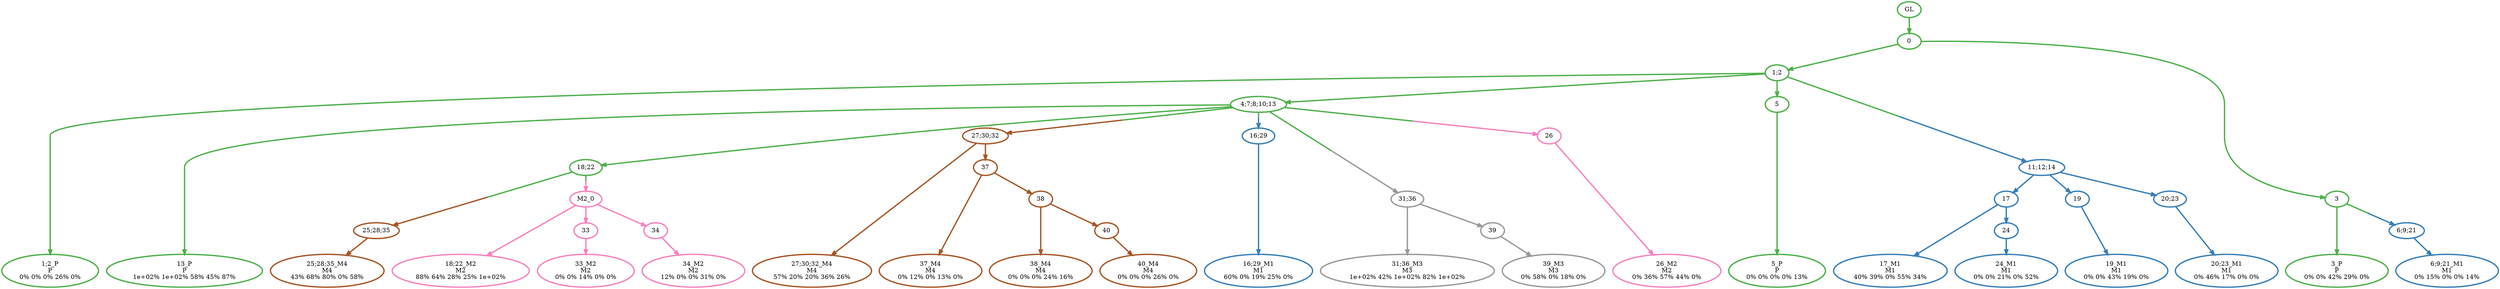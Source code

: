 digraph T {
	{
		rank=same
		42 [penwidth=3,colorscheme=set19,color=3,label="1;2_P\nP\n0% 0% 0% 26% 0%"]
		40 [penwidth=3,colorscheme=set19,color=3,label="13_P\nP\n1e+02% 1e+02% 58% 45% 87%"]
		38 [penwidth=3,colorscheme=set19,color=3,label="5_P\nP\n0% 0% 0% 0% 13%"]
		36 [penwidth=3,colorscheme=set19,color=3,label="3_P\nP\n0% 0% 42% 29% 0%"]
		35 [penwidth=3,colorscheme=set19,color=2,label="16;29_M1\nM1\n60% 0% 19% 25% 0%"]
		33 [penwidth=3,colorscheme=set19,color=2,label="17_M1\nM1\n40% 39% 0% 55% 34%"]
		31 [penwidth=3,colorscheme=set19,color=2,label="24_M1\nM1\n0% 0% 21% 0% 52%"]
		29 [penwidth=3,colorscheme=set19,color=2,label="19_M1\nM1\n0% 0% 43% 19% 0%"]
		27 [penwidth=3,colorscheme=set19,color=2,label="20;23_M1\nM1\n0% 46% 17% 0% 0%"]
		26 [penwidth=3,colorscheme=set19,color=2,label="6;9;21_M1\nM1\n0% 15% 0% 0% 14%"]
		24 [penwidth=3,colorscheme=set19,color=8,label="18;22_M2\nM2\n88% 64% 28% 25% 1e+02%"]
		22 [penwidth=3,colorscheme=set19,color=8,label="33_M2\nM2\n0% 0% 14% 0% 0%"]
		20 [penwidth=3,colorscheme=set19,color=8,label="34_M2\nM2\n12% 0% 0% 31% 0%"]
		19 [penwidth=3,colorscheme=set19,color=8,label="26_M2\nM2\n0% 36% 57% 44% 0%"]
		18 [penwidth=3,colorscheme=set19,color=9,label="31;36_M3\nM3\n1e+02% 42% 1e+02% 82% 1e+02%"]
		16 [penwidth=3,colorscheme=set19,color=9,label="39_M3\nM3\n0% 58% 0% 18% 0%"]
		15 [penwidth=3,colorscheme=set19,color=7,label="25;28;35_M4\nM4\n43% 68% 80% 0% 58%"]
		14 [penwidth=3,colorscheme=set19,color=7,label="27;30;32_M4\nM4\n57% 20% 20% 36% 26%"]
		12 [penwidth=3,colorscheme=set19,color=7,label="37_M4\nM4\n0% 12% 0% 13% 0%"]
		10 [penwidth=3,colorscheme=set19,color=7,label="38_M4\nM4\n0% 0% 0% 24% 16%"]
		8 [penwidth=3,colorscheme=set19,color=7,label="40_M4\nM4\n0% 0% 0% 26% 0%"]
	}
	45 [penwidth=3,colorscheme=set19,color=3,label="GL"]
	44 [penwidth=3,colorscheme=set19,color=3,label="0"]
	43 [penwidth=3,colorscheme=set19,color=3,label="1;2"]
	41 [penwidth=3,colorscheme=set19,color=3,label="4;7;8;10;13"]
	39 [penwidth=3,colorscheme=set19,color=3,label="5"]
	37 [penwidth=3,colorscheme=set19,color=3,label="3"]
	34 [penwidth=3,colorscheme=set19,color=2,label="17"]
	32 [penwidth=3,colorscheme=set19,color=2,label="24"]
	30 [penwidth=3,colorscheme=set19,color=2,label="19"]
	28 [penwidth=3,colorscheme=set19,color=2,label="20;23"]
	25 [penwidth=3,colorscheme=set19,color=3,label="18;22"]
	23 [penwidth=3,colorscheme=set19,color=8,label="33"]
	21 [penwidth=3,colorscheme=set19,color=8,label="34"]
	17 [penwidth=3,colorscheme=set19,color=9,label="39"]
	13 [penwidth=3,colorscheme=set19,color=7,label="37"]
	11 [penwidth=3,colorscheme=set19,color=7,label="38"]
	9 [penwidth=3,colorscheme=set19,color=7,label="40"]
	7 [penwidth=3,colorscheme=set19,color=7,label="25;28;35"]
	6 [penwidth=3,colorscheme=set19,color=7,label="27;30;32"]
	5 [penwidth=3,colorscheme=set19,color=2,label="16;29"]
	4 [penwidth=3,colorscheme=set19,color=9,label="31;36"]
	3 [penwidth=3,colorscheme=set19,color=8,label="M2_0"]
	2 [penwidth=3,colorscheme=set19,color=8,label="26"]
	1 [penwidth=3,colorscheme=set19,color=2,label="6;9;21"]
	0 [penwidth=3,colorscheme=set19,color=2,label="11;12;14"]
	45 -> 44 [penwidth=3,colorscheme=set19,color=3]
	44 -> 43 [penwidth=3,colorscheme=set19,color=3]
	44 -> 37 [penwidth=3,colorscheme=set19,color=3]
	43 -> 42 [penwidth=3,colorscheme=set19,color=3]
	43 -> 39 [penwidth=3,colorscheme=set19,color=3]
	43 -> 41 [penwidth=3,colorscheme=set19,color=3]
	43 -> 0 [penwidth=3,colorscheme=set19,color="3;0.5:2"]
	41 -> 40 [penwidth=3,colorscheme=set19,color=3]
	41 -> 25 [penwidth=3,colorscheme=set19,color=3]
	41 -> 6 [penwidth=3,colorscheme=set19,color="3;0.5:7"]
	41 -> 4 [penwidth=3,colorscheme=set19,color="3;0.5:9"]
	41 -> 2 [penwidth=3,colorscheme=set19,color="3;0.5:8"]
	41 -> 5 [penwidth=3,colorscheme=set19,color="3;0.5:2"]
	39 -> 38 [penwidth=3,colorscheme=set19,color=3]
	37 -> 36 [penwidth=3,colorscheme=set19,color=3]
	37 -> 1 [penwidth=3,colorscheme=set19,color="3;0.5:2"]
	34 -> 33 [penwidth=3,colorscheme=set19,color=2]
	34 -> 32 [penwidth=3,colorscheme=set19,color=2]
	32 -> 31 [penwidth=3,colorscheme=set19,color=2]
	30 -> 29 [penwidth=3,colorscheme=set19,color=2]
	28 -> 27 [penwidth=3,colorscheme=set19,color=2]
	25 -> 3 [penwidth=3,colorscheme=set19,color="3;0.5:8"]
	25 -> 7 [penwidth=3,colorscheme=set19,color="3;0.5:7"]
	23 -> 22 [penwidth=3,colorscheme=set19,color=8]
	21 -> 20 [penwidth=3,colorscheme=set19,color=8]
	17 -> 16 [penwidth=3,colorscheme=set19,color=9]
	13 -> 12 [penwidth=3,colorscheme=set19,color=7]
	13 -> 11 [penwidth=3,colorscheme=set19,color=7]
	11 -> 10 [penwidth=3,colorscheme=set19,color=7]
	11 -> 9 [penwidth=3,colorscheme=set19,color=7]
	9 -> 8 [penwidth=3,colorscheme=set19,color=7]
	7 -> 15 [penwidth=3,colorscheme=set19,color=7]
	6 -> 14 [penwidth=3,colorscheme=set19,color=7]
	6 -> 13 [penwidth=3,colorscheme=set19,color=7]
	5 -> 35 [penwidth=3,colorscheme=set19,color=2]
	4 -> 18 [penwidth=3,colorscheme=set19,color=9]
	4 -> 17 [penwidth=3,colorscheme=set19,color=9]
	3 -> 24 [penwidth=3,colorscheme=set19,color=8]
	3 -> 23 [penwidth=3,colorscheme=set19,color=8]
	3 -> 21 [penwidth=3,colorscheme=set19,color=8]
	2 -> 19 [penwidth=3,colorscheme=set19,color=8]
	1 -> 26 [penwidth=3,colorscheme=set19,color=2]
	0 -> 34 [penwidth=3,colorscheme=set19,color=2]
	0 -> 30 [penwidth=3,colorscheme=set19,color=2]
	0 -> 28 [penwidth=3,colorscheme=set19,color=2]
}
